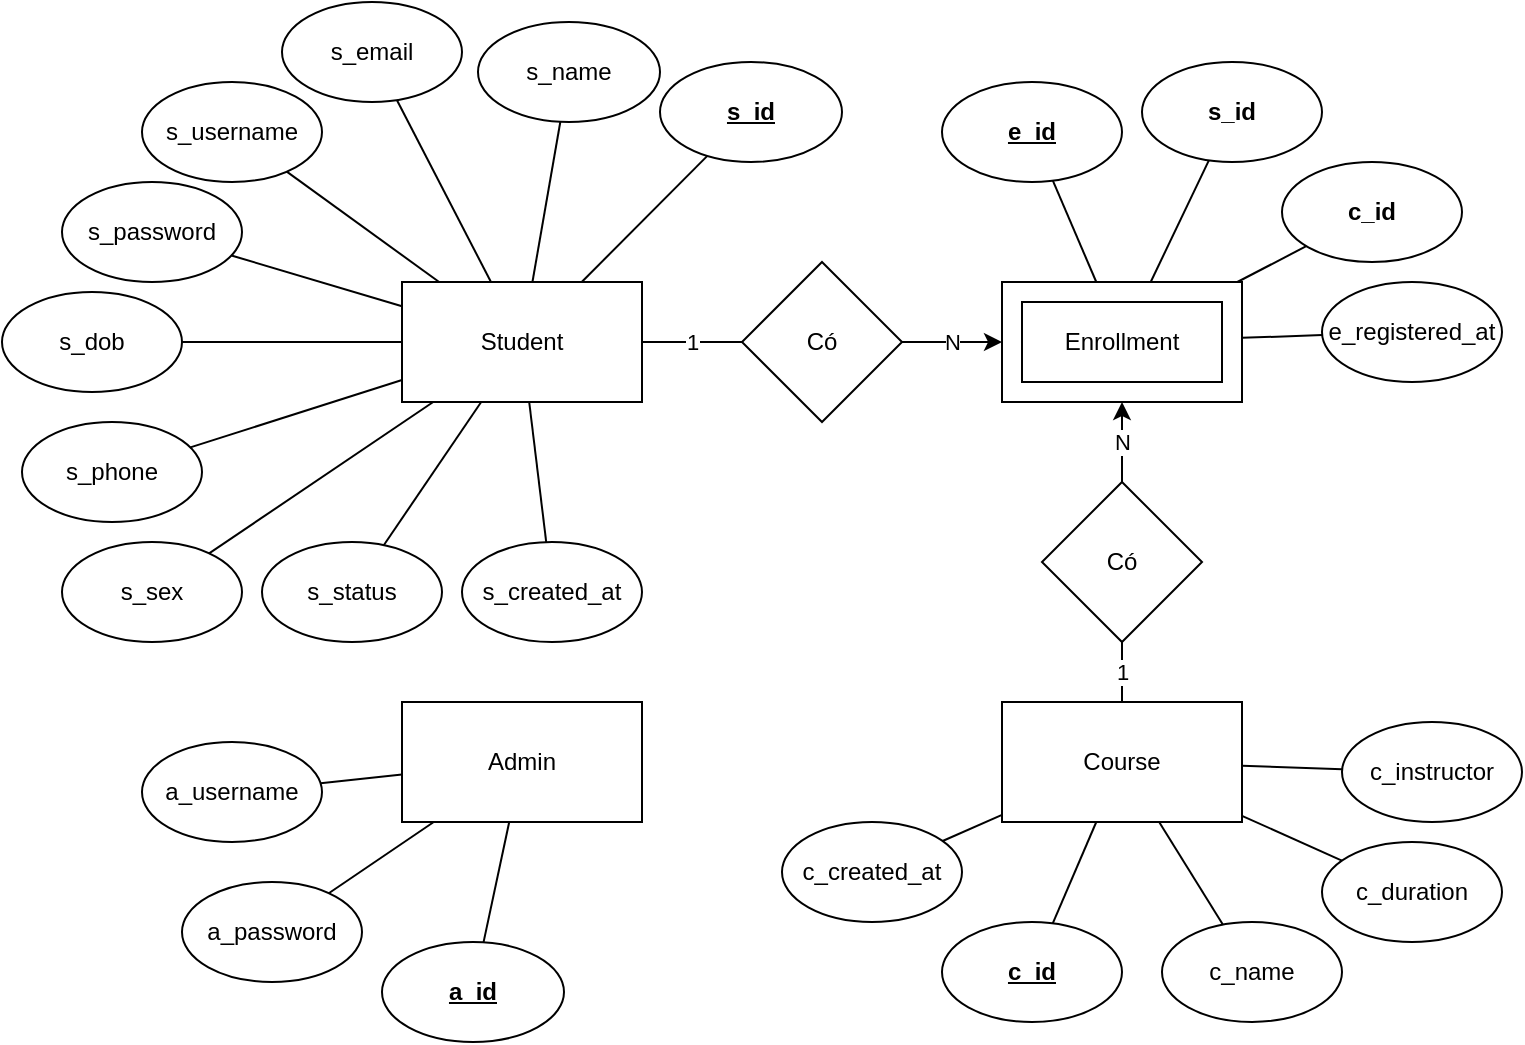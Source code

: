 <mxfile version="26.2.12">
  <diagram name="Trang-1" id="Dtzy6w7fO55JW8tQdBYL">
    <mxGraphModel dx="1044" dy="1811" grid="1" gridSize="10" guides="1" tooltips="1" connect="1" arrows="1" fold="1" page="1" pageScale="1" pageWidth="827" pageHeight="1169" math="0" shadow="0">
      <root>
        <mxCell id="0" />
        <mxCell id="1" parent="0" />
        <mxCell id="dPGzQLBmfjCO8Y-wlS8--2" value="Student" style="rounded=0;whiteSpace=wrap;html=1;" vertex="1" parent="1">
          <mxGeometry x="230" y="130" width="120" height="60" as="geometry" />
        </mxCell>
        <mxCell id="dPGzQLBmfjCO8Y-wlS8--3" value="Admin" style="rounded=0;whiteSpace=wrap;html=1;" vertex="1" parent="1">
          <mxGeometry x="230" y="340" width="120" height="60" as="geometry" />
        </mxCell>
        <mxCell id="dPGzQLBmfjCO8Y-wlS8--4" value="Course" style="rounded=0;whiteSpace=wrap;html=1;" vertex="1" parent="1">
          <mxGeometry x="530" y="340" width="120" height="60" as="geometry" />
        </mxCell>
        <mxCell id="dPGzQLBmfjCO8Y-wlS8--5" value="" style="rounded=0;whiteSpace=wrap;html=1;" vertex="1" parent="1">
          <mxGeometry x="530" y="130" width="120" height="60" as="geometry" />
        </mxCell>
        <mxCell id="dPGzQLBmfjCO8Y-wlS8--6" value="Enrollment" style="rounded=0;whiteSpace=wrap;html=1;" vertex="1" parent="1">
          <mxGeometry x="540" y="140" width="100" height="40" as="geometry" />
        </mxCell>
        <mxCell id="dPGzQLBmfjCO8Y-wlS8--7" value="1" style="endArrow=none;html=1;rounded=0;entryX=0;entryY=0.5;entryDx=0;entryDy=0;" edge="1" parent="1" source="dPGzQLBmfjCO8Y-wlS8--2" target="dPGzQLBmfjCO8Y-wlS8--8">
          <mxGeometry width="50" height="50" relative="1" as="geometry">
            <mxPoint x="390" y="270" as="sourcePoint" />
            <mxPoint x="440" y="220" as="targetPoint" />
          </mxGeometry>
        </mxCell>
        <mxCell id="dPGzQLBmfjCO8Y-wlS8--8" value="Có" style="rhombus;whiteSpace=wrap;html=1;" vertex="1" parent="1">
          <mxGeometry x="400" y="120" width="80" height="80" as="geometry" />
        </mxCell>
        <mxCell id="dPGzQLBmfjCO8Y-wlS8--9" value="N" style="endArrow=classic;html=1;rounded=0;" edge="1" parent="1" source="dPGzQLBmfjCO8Y-wlS8--8" target="dPGzQLBmfjCO8Y-wlS8--5">
          <mxGeometry width="50" height="50" relative="1" as="geometry">
            <mxPoint x="420" y="280" as="sourcePoint" />
            <mxPoint x="470" y="230" as="targetPoint" />
          </mxGeometry>
        </mxCell>
        <mxCell id="dPGzQLBmfjCO8Y-wlS8--10" value="1" style="endArrow=none;html=1;rounded=0;" edge="1" target="dPGzQLBmfjCO8Y-wlS8--11" parent="1" source="dPGzQLBmfjCO8Y-wlS8--4">
          <mxGeometry width="50" height="50" relative="1" as="geometry">
            <mxPoint x="370" y="290" as="sourcePoint" />
            <mxPoint x="460" y="350" as="targetPoint" />
          </mxGeometry>
        </mxCell>
        <mxCell id="dPGzQLBmfjCO8Y-wlS8--11" value="Có" style="rhombus;whiteSpace=wrap;html=1;" vertex="1" parent="1">
          <mxGeometry x="550" y="230" width="80" height="80" as="geometry" />
        </mxCell>
        <mxCell id="dPGzQLBmfjCO8Y-wlS8--12" value="N" style="endArrow=classic;html=1;rounded=0;" edge="1" source="dPGzQLBmfjCO8Y-wlS8--11" parent="1" target="dPGzQLBmfjCO8Y-wlS8--5">
          <mxGeometry width="50" height="50" relative="1" as="geometry">
            <mxPoint x="440" y="410" as="sourcePoint" />
            <mxPoint x="550" y="290" as="targetPoint" />
          </mxGeometry>
        </mxCell>
        <mxCell id="dPGzQLBmfjCO8Y-wlS8--13" value="" style="endArrow=none;html=1;rounded=0;" edge="1" parent="1" source="dPGzQLBmfjCO8Y-wlS8--2" target="dPGzQLBmfjCO8Y-wlS8--14">
          <mxGeometry width="50" height="50" relative="1" as="geometry">
            <mxPoint x="210" y="90" as="sourcePoint" />
            <mxPoint x="260" y="40" as="targetPoint" />
          </mxGeometry>
        </mxCell>
        <mxCell id="dPGzQLBmfjCO8Y-wlS8--14" value="&lt;b&gt;&lt;u&gt;s_id&lt;/u&gt;&lt;/b&gt;" style="ellipse;whiteSpace=wrap;html=1;" vertex="1" parent="1">
          <mxGeometry x="359" y="20" width="91" height="50" as="geometry" />
        </mxCell>
        <mxCell id="dPGzQLBmfjCO8Y-wlS8--15" value="" style="endArrow=none;html=1;rounded=0;" edge="1" parent="1" source="dPGzQLBmfjCO8Y-wlS8--2" target="dPGzQLBmfjCO8Y-wlS8--23">
          <mxGeometry width="50" height="50" relative="1" as="geometry">
            <mxPoint x="150" y="160" as="sourcePoint" />
            <mxPoint x="300.978" y="39.947" as="targetPoint" />
          </mxGeometry>
        </mxCell>
        <mxCell id="dPGzQLBmfjCO8Y-wlS8--17" value="s_email" style="ellipse;whiteSpace=wrap;html=1;" vertex="1" parent="1">
          <mxGeometry x="170" y="-10" width="90" height="50" as="geometry" />
        </mxCell>
        <mxCell id="dPGzQLBmfjCO8Y-wlS8--18" value="" style="endArrow=none;html=1;rounded=0;" edge="1" parent="1" source="dPGzQLBmfjCO8Y-wlS8--2" target="dPGzQLBmfjCO8Y-wlS8--17">
          <mxGeometry width="50" height="50" relative="1" as="geometry">
            <mxPoint x="50" y="290" as="sourcePoint" />
            <mxPoint x="100" y="240" as="targetPoint" />
          </mxGeometry>
        </mxCell>
        <mxCell id="dPGzQLBmfjCO8Y-wlS8--19" value="s_username" style="ellipse;whiteSpace=wrap;html=1;" vertex="1" parent="1">
          <mxGeometry x="100" y="30" width="90" height="50" as="geometry" />
        </mxCell>
        <mxCell id="dPGzQLBmfjCO8Y-wlS8--20" value="" style="endArrow=none;html=1;rounded=0;" edge="1" parent="1" source="dPGzQLBmfjCO8Y-wlS8--19" target="dPGzQLBmfjCO8Y-wlS8--2">
          <mxGeometry width="50" height="50" relative="1" as="geometry">
            <mxPoint x="180" y="280" as="sourcePoint" />
            <mxPoint x="230" y="230" as="targetPoint" />
          </mxGeometry>
        </mxCell>
        <mxCell id="dPGzQLBmfjCO8Y-wlS8--21" value="s_password" style="ellipse;whiteSpace=wrap;html=1;" vertex="1" parent="1">
          <mxGeometry x="60" y="80" width="90" height="50" as="geometry" />
        </mxCell>
        <mxCell id="dPGzQLBmfjCO8Y-wlS8--22" value="" style="endArrow=none;html=1;rounded=0;" edge="1" parent="1" source="dPGzQLBmfjCO8Y-wlS8--21" target="dPGzQLBmfjCO8Y-wlS8--2">
          <mxGeometry width="50" height="50" relative="1" as="geometry">
            <mxPoint x="190" y="270" as="sourcePoint" />
            <mxPoint x="240" y="220" as="targetPoint" />
          </mxGeometry>
        </mxCell>
        <mxCell id="dPGzQLBmfjCO8Y-wlS8--23" value="s_name" style="ellipse;whiteSpace=wrap;html=1;" vertex="1" parent="1">
          <mxGeometry x="268" width="91" height="50" as="geometry" />
        </mxCell>
        <mxCell id="dPGzQLBmfjCO8Y-wlS8--24" value="s_dob" style="ellipse;whiteSpace=wrap;html=1;" vertex="1" parent="1">
          <mxGeometry x="30" y="135" width="90" height="50" as="geometry" />
        </mxCell>
        <mxCell id="dPGzQLBmfjCO8Y-wlS8--25" value="" style="endArrow=none;html=1;rounded=0;" edge="1" parent="1" source="dPGzQLBmfjCO8Y-wlS8--24" target="dPGzQLBmfjCO8Y-wlS8--2">
          <mxGeometry width="50" height="50" relative="1" as="geometry">
            <mxPoint x="155" y="127" as="sourcePoint" />
            <mxPoint x="240" y="152" as="targetPoint" />
          </mxGeometry>
        </mxCell>
        <mxCell id="dPGzQLBmfjCO8Y-wlS8--26" value="s_phone" style="ellipse;whiteSpace=wrap;html=1;" vertex="1" parent="1">
          <mxGeometry x="40" y="200" width="90" height="50" as="geometry" />
        </mxCell>
        <mxCell id="dPGzQLBmfjCO8Y-wlS8--27" value="" style="endArrow=none;html=1;rounded=0;" edge="1" parent="1" source="dPGzQLBmfjCO8Y-wlS8--26" target="dPGzQLBmfjCO8Y-wlS8--2">
          <mxGeometry width="50" height="50" relative="1" as="geometry">
            <mxPoint x="170" y="260" as="sourcePoint" />
            <mxPoint x="220" y="210" as="targetPoint" />
          </mxGeometry>
        </mxCell>
        <mxCell id="dPGzQLBmfjCO8Y-wlS8--28" value="s_sex" style="ellipse;whiteSpace=wrap;html=1;" vertex="1" parent="1">
          <mxGeometry x="60" y="260" width="90" height="50" as="geometry" />
        </mxCell>
        <mxCell id="dPGzQLBmfjCO8Y-wlS8--29" value="" style="endArrow=none;html=1;rounded=0;" edge="1" parent="1" source="dPGzQLBmfjCO8Y-wlS8--28" target="dPGzQLBmfjCO8Y-wlS8--2">
          <mxGeometry width="50" height="50" relative="1" as="geometry">
            <mxPoint x="180" y="280" as="sourcePoint" />
            <mxPoint x="230" y="230" as="targetPoint" />
          </mxGeometry>
        </mxCell>
        <mxCell id="dPGzQLBmfjCO8Y-wlS8--30" value="s_status" style="ellipse;whiteSpace=wrap;html=1;" vertex="1" parent="1">
          <mxGeometry x="160" y="260" width="90" height="50" as="geometry" />
        </mxCell>
        <mxCell id="dPGzQLBmfjCO8Y-wlS8--31" value="" style="endArrow=none;html=1;rounded=0;" edge="1" parent="1" source="dPGzQLBmfjCO8Y-wlS8--30" target="dPGzQLBmfjCO8Y-wlS8--2">
          <mxGeometry width="50" height="50" relative="1" as="geometry">
            <mxPoint x="250" y="270" as="sourcePoint" />
            <mxPoint x="300" y="220" as="targetPoint" />
          </mxGeometry>
        </mxCell>
        <mxCell id="dPGzQLBmfjCO8Y-wlS8--32" value="s_created_at" style="ellipse;whiteSpace=wrap;html=1;" vertex="1" parent="1">
          <mxGeometry x="260" y="260" width="90" height="50" as="geometry" />
        </mxCell>
        <mxCell id="dPGzQLBmfjCO8Y-wlS8--33" value="" style="endArrow=none;html=1;rounded=0;" edge="1" parent="1" source="dPGzQLBmfjCO8Y-wlS8--32" target="dPGzQLBmfjCO8Y-wlS8--2">
          <mxGeometry width="50" height="50" relative="1" as="geometry">
            <mxPoint x="270" y="270" as="sourcePoint" />
            <mxPoint x="320" y="220" as="targetPoint" />
          </mxGeometry>
        </mxCell>
        <mxCell id="dPGzQLBmfjCO8Y-wlS8--34" value="a_username" style="ellipse;whiteSpace=wrap;html=1;" vertex="1" parent="1">
          <mxGeometry x="100" y="360" width="90" height="50" as="geometry" />
        </mxCell>
        <mxCell id="dPGzQLBmfjCO8Y-wlS8--35" value="a_password" style="ellipse;whiteSpace=wrap;html=1;" vertex="1" parent="1">
          <mxGeometry x="120" y="430" width="90" height="50" as="geometry" />
        </mxCell>
        <mxCell id="dPGzQLBmfjCO8Y-wlS8--36" value="&lt;b&gt;&lt;u&gt;a_id&lt;/u&gt;&lt;/b&gt;" style="ellipse;whiteSpace=wrap;html=1;" vertex="1" parent="1">
          <mxGeometry x="220" y="460" width="91" height="50" as="geometry" />
        </mxCell>
        <mxCell id="dPGzQLBmfjCO8Y-wlS8--38" value="" style="endArrow=none;html=1;rounded=0;" edge="1" parent="1" source="dPGzQLBmfjCO8Y-wlS8--34" target="dPGzQLBmfjCO8Y-wlS8--3">
          <mxGeometry width="50" height="50" relative="1" as="geometry">
            <mxPoint x="70" y="510" as="sourcePoint" />
            <mxPoint x="120" y="460" as="targetPoint" />
          </mxGeometry>
        </mxCell>
        <mxCell id="dPGzQLBmfjCO8Y-wlS8--39" value="" style="endArrow=none;html=1;rounded=0;" edge="1" parent="1" source="dPGzQLBmfjCO8Y-wlS8--35" target="dPGzQLBmfjCO8Y-wlS8--3">
          <mxGeometry width="50" height="50" relative="1" as="geometry">
            <mxPoint x="199" y="391" as="sourcePoint" />
            <mxPoint x="240" y="386" as="targetPoint" />
          </mxGeometry>
        </mxCell>
        <mxCell id="dPGzQLBmfjCO8Y-wlS8--40" value="" style="endArrow=none;html=1;rounded=0;" edge="1" parent="1" source="dPGzQLBmfjCO8Y-wlS8--36" target="dPGzQLBmfjCO8Y-wlS8--3">
          <mxGeometry width="50" height="50" relative="1" as="geometry">
            <mxPoint x="203" y="446" as="sourcePoint" />
            <mxPoint x="256" y="410" as="targetPoint" />
          </mxGeometry>
        </mxCell>
        <mxCell id="dPGzQLBmfjCO8Y-wlS8--42" value="&lt;b&gt;&lt;u&gt;c_id&lt;/u&gt;&lt;/b&gt;" style="ellipse;whiteSpace=wrap;html=1;" vertex="1" parent="1">
          <mxGeometry x="500" y="450" width="90" height="50" as="geometry" />
        </mxCell>
        <mxCell id="dPGzQLBmfjCO8Y-wlS8--43" value="" style="endArrow=none;html=1;rounded=0;" edge="1" parent="1" source="dPGzQLBmfjCO8Y-wlS8--42" target="dPGzQLBmfjCO8Y-wlS8--4">
          <mxGeometry width="50" height="50" relative="1" as="geometry">
            <mxPoint x="500" y="460" as="sourcePoint" />
            <mxPoint x="550" y="410" as="targetPoint" />
          </mxGeometry>
        </mxCell>
        <mxCell id="dPGzQLBmfjCO8Y-wlS8--44" value="c_name" style="ellipse;whiteSpace=wrap;html=1;" vertex="1" parent="1">
          <mxGeometry x="610" y="450" width="90" height="50" as="geometry" />
        </mxCell>
        <mxCell id="dPGzQLBmfjCO8Y-wlS8--45" value="" style="endArrow=none;html=1;rounded=0;" edge="1" parent="1" source="dPGzQLBmfjCO8Y-wlS8--44" target="dPGzQLBmfjCO8Y-wlS8--4">
          <mxGeometry width="50" height="50" relative="1" as="geometry">
            <mxPoint x="565" y="461" as="sourcePoint" />
            <mxPoint x="587" y="410" as="targetPoint" />
          </mxGeometry>
        </mxCell>
        <mxCell id="dPGzQLBmfjCO8Y-wlS8--46" value="c_duration" style="ellipse;whiteSpace=wrap;html=1;" vertex="1" parent="1">
          <mxGeometry x="690" y="410" width="90" height="50" as="geometry" />
        </mxCell>
        <mxCell id="dPGzQLBmfjCO8Y-wlS8--47" value="" style="endArrow=none;html=1;rounded=0;" edge="1" parent="1" source="dPGzQLBmfjCO8Y-wlS8--46" target="dPGzQLBmfjCO8Y-wlS8--4">
          <mxGeometry width="50" height="50" relative="1" as="geometry">
            <mxPoint x="590" y="480" as="sourcePoint" />
            <mxPoint x="640" y="430" as="targetPoint" />
          </mxGeometry>
        </mxCell>
        <mxCell id="dPGzQLBmfjCO8Y-wlS8--48" value="c_instructor" style="ellipse;whiteSpace=wrap;html=1;" vertex="1" parent="1">
          <mxGeometry x="700" y="350" width="90" height="50" as="geometry" />
        </mxCell>
        <mxCell id="dPGzQLBmfjCO8Y-wlS8--49" value="" style="endArrow=none;html=1;rounded=0;" edge="1" parent="1" source="dPGzQLBmfjCO8Y-wlS8--48" target="dPGzQLBmfjCO8Y-wlS8--4">
          <mxGeometry width="50" height="50" relative="1" as="geometry">
            <mxPoint x="710" y="429" as="sourcePoint" />
            <mxPoint x="660" y="407" as="targetPoint" />
          </mxGeometry>
        </mxCell>
        <mxCell id="dPGzQLBmfjCO8Y-wlS8--50" value="c_created_at" style="ellipse;whiteSpace=wrap;html=1;" vertex="1" parent="1">
          <mxGeometry x="420" y="400" width="90" height="50" as="geometry" />
        </mxCell>
        <mxCell id="dPGzQLBmfjCO8Y-wlS8--51" value="" style="endArrow=none;html=1;rounded=0;" edge="1" parent="1" source="dPGzQLBmfjCO8Y-wlS8--50" target="dPGzQLBmfjCO8Y-wlS8--4">
          <mxGeometry width="50" height="50" relative="1" as="geometry">
            <mxPoint x="390" y="410" as="sourcePoint" />
            <mxPoint x="440" y="360" as="targetPoint" />
          </mxGeometry>
        </mxCell>
        <mxCell id="dPGzQLBmfjCO8Y-wlS8--52" value="&lt;b&gt;&lt;u&gt;e_id&lt;/u&gt;&lt;/b&gt;" style="ellipse;whiteSpace=wrap;html=1;" vertex="1" parent="1">
          <mxGeometry x="500" y="30" width="90" height="50" as="geometry" />
        </mxCell>
        <mxCell id="dPGzQLBmfjCO8Y-wlS8--53" value="" style="endArrow=none;html=1;rounded=0;" edge="1" parent="1" source="dPGzQLBmfjCO8Y-wlS8--5" target="dPGzQLBmfjCO8Y-wlS8--52">
          <mxGeometry width="50" height="50" relative="1" as="geometry">
            <mxPoint x="710" y="384" as="sourcePoint" />
            <mxPoint x="660" y="382" as="targetPoint" />
          </mxGeometry>
        </mxCell>
        <mxCell id="dPGzQLBmfjCO8Y-wlS8--54" value="&lt;b&gt;s_id&lt;/b&gt;" style="ellipse;whiteSpace=wrap;html=1;" vertex="1" parent="1">
          <mxGeometry x="600" y="20" width="90" height="50" as="geometry" />
        </mxCell>
        <mxCell id="dPGzQLBmfjCO8Y-wlS8--55" value="" style="endArrow=none;html=1;rounded=0;" edge="1" parent="1" source="dPGzQLBmfjCO8Y-wlS8--5" target="dPGzQLBmfjCO8Y-wlS8--54">
          <mxGeometry width="50" height="50" relative="1" as="geometry">
            <mxPoint x="587" y="140" as="sourcePoint" />
            <mxPoint x="565" y="89" as="targetPoint" />
          </mxGeometry>
        </mxCell>
        <mxCell id="dPGzQLBmfjCO8Y-wlS8--56" value="&lt;b&gt;c_id&lt;/b&gt;" style="ellipse;whiteSpace=wrap;html=1;" vertex="1" parent="1">
          <mxGeometry x="670" y="70" width="90" height="50" as="geometry" />
        </mxCell>
        <mxCell id="dPGzQLBmfjCO8Y-wlS8--57" value="" style="endArrow=none;html=1;rounded=0;" edge="1" parent="1" source="dPGzQLBmfjCO8Y-wlS8--5" target="dPGzQLBmfjCO8Y-wlS8--56">
          <mxGeometry width="50" height="50" relative="1" as="geometry">
            <mxPoint x="614" y="140" as="sourcePoint" />
            <mxPoint x="643" y="79" as="targetPoint" />
          </mxGeometry>
        </mxCell>
        <mxCell id="dPGzQLBmfjCO8Y-wlS8--58" value="e_registered_at" style="ellipse;whiteSpace=wrap;html=1;" vertex="1" parent="1">
          <mxGeometry x="690" y="130" width="90" height="50" as="geometry" />
        </mxCell>
        <mxCell id="dPGzQLBmfjCO8Y-wlS8--59" value="" style="endArrow=none;html=1;rounded=0;" edge="1" parent="1" source="dPGzQLBmfjCO8Y-wlS8--5" target="dPGzQLBmfjCO8Y-wlS8--58">
          <mxGeometry width="50" height="50" relative="1" as="geometry">
            <mxPoint x="670" y="180" as="sourcePoint" />
            <mxPoint x="692" y="122" as="targetPoint" />
          </mxGeometry>
        </mxCell>
      </root>
    </mxGraphModel>
  </diagram>
</mxfile>

